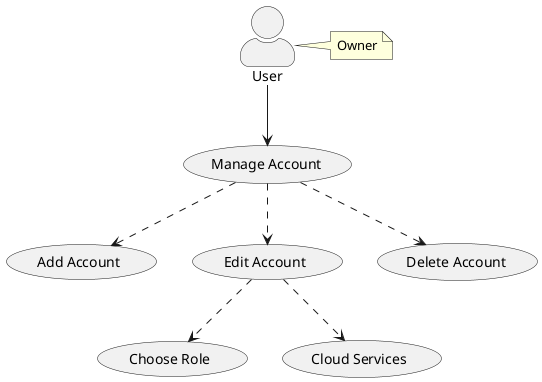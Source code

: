 @startuml

skinparam actorStyle awesome
"User" as User
( Manage Account) as ManageAccount
( Add Account ) as AddAccount
( Edit Account ) as EditAccount
( Delete Account) as DeleteAccount
( Choose Role ) as  ChooseRole
( Cloud Services ) as CloudServices

User --> ManageAccount
(ManageAccount) ..> EditAccount 
(ManageAccount) ..> AddAccount
(ManageAccount) ..> DeleteAccount
(EditAccount) ..> ChooseRole
(EditAccount) ..> CloudServices
note right of User:   Owner 



@enduml
